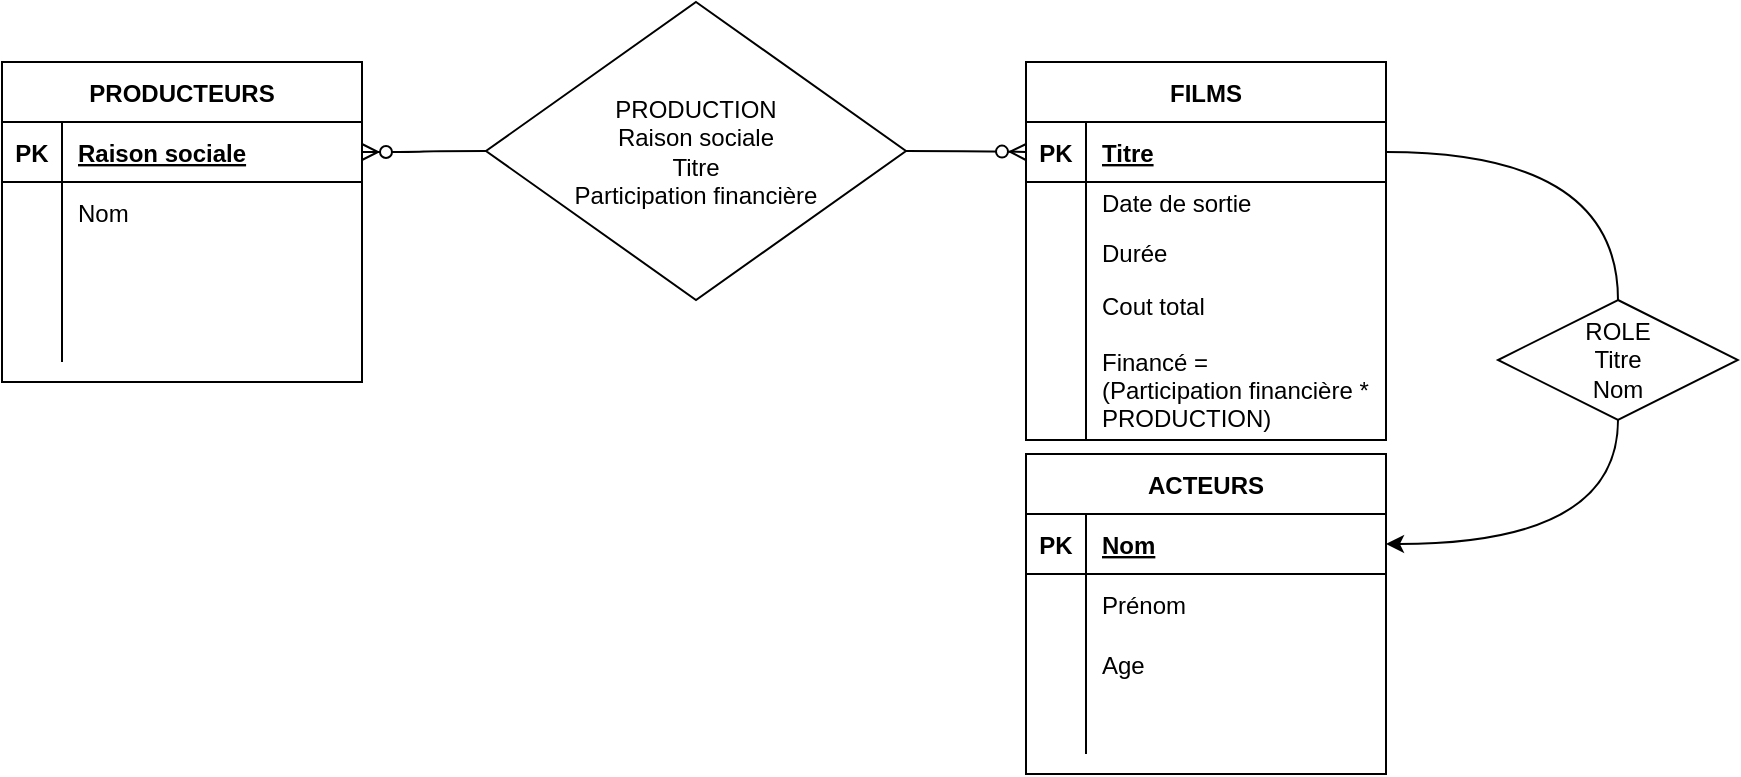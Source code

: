 <mxfile version="15.4.3" type="github"><diagram id="iCV7JdgfxzH_v-XNkGLs" name="Page-1"><mxGraphModel dx="1619" dy="1194" grid="0" gridSize="10" guides="1" tooltips="1" connect="1" arrows="1" fold="1" page="1" pageScale="1" pageWidth="1169" pageHeight="827" background="none" math="0" shadow="0"><root><mxCell id="0"/><mxCell id="1" parent="0"/><mxCell id="sq3SEJ69FdNcTsCvUFaJ-17" value="FILMS" style="shape=table;startSize=30;container=1;collapsible=1;childLayout=tableLayout;fixedRows=1;rowLines=0;fontStyle=1;align=center;resizeLast=1;" parent="1" vertex="1"><mxGeometry x="525" y="36" width="180" height="189" as="geometry"/></mxCell><mxCell id="sq3SEJ69FdNcTsCvUFaJ-18" value="" style="shape=partialRectangle;collapsible=0;dropTarget=0;pointerEvents=0;fillColor=none;top=0;left=0;bottom=1;right=0;points=[[0,0.5],[1,0.5]];portConstraint=eastwest;" parent="sq3SEJ69FdNcTsCvUFaJ-17" vertex="1"><mxGeometry y="30" width="180" height="30" as="geometry"/></mxCell><mxCell id="sq3SEJ69FdNcTsCvUFaJ-19" value="PK" style="shape=partialRectangle;connectable=0;fillColor=none;top=0;left=0;bottom=0;right=0;fontStyle=1;overflow=hidden;" parent="sq3SEJ69FdNcTsCvUFaJ-18" vertex="1"><mxGeometry width="30" height="30" as="geometry"><mxRectangle width="30" height="30" as="alternateBounds"/></mxGeometry></mxCell><mxCell id="sq3SEJ69FdNcTsCvUFaJ-20" value="Titre" style="shape=partialRectangle;connectable=0;fillColor=none;top=0;left=0;bottom=0;right=0;align=left;spacingLeft=6;fontStyle=5;overflow=hidden;" parent="sq3SEJ69FdNcTsCvUFaJ-18" vertex="1"><mxGeometry x="30" width="150" height="30" as="geometry"><mxRectangle width="150" height="30" as="alternateBounds"/></mxGeometry></mxCell><mxCell id="sq3SEJ69FdNcTsCvUFaJ-21" value="" style="shape=partialRectangle;collapsible=0;dropTarget=0;pointerEvents=0;fillColor=none;top=0;left=0;bottom=0;right=0;points=[[0,0.5],[1,0.5]];portConstraint=eastwest;" parent="sq3SEJ69FdNcTsCvUFaJ-17" vertex="1"><mxGeometry y="60" width="180" height="20" as="geometry"/></mxCell><mxCell id="sq3SEJ69FdNcTsCvUFaJ-22" value="" style="shape=partialRectangle;connectable=0;fillColor=none;top=0;left=0;bottom=0;right=0;editable=1;overflow=hidden;" parent="sq3SEJ69FdNcTsCvUFaJ-21" vertex="1"><mxGeometry width="30" height="20" as="geometry"><mxRectangle width="30" height="20" as="alternateBounds"/></mxGeometry></mxCell><mxCell id="sq3SEJ69FdNcTsCvUFaJ-23" value="Date de sortie" style="shape=partialRectangle;connectable=0;fillColor=none;top=0;left=0;bottom=0;right=0;align=left;spacingLeft=6;overflow=hidden;" parent="sq3SEJ69FdNcTsCvUFaJ-21" vertex="1"><mxGeometry x="30" width="150" height="20" as="geometry"><mxRectangle width="150" height="20" as="alternateBounds"/></mxGeometry></mxCell><mxCell id="sq3SEJ69FdNcTsCvUFaJ-24" value="" style="shape=partialRectangle;collapsible=0;dropTarget=0;pointerEvents=0;fillColor=none;top=0;left=0;bottom=0;right=0;points=[[0,0.5],[1,0.5]];portConstraint=eastwest;" parent="sq3SEJ69FdNcTsCvUFaJ-17" vertex="1"><mxGeometry y="80" width="180" height="30" as="geometry"/></mxCell><mxCell id="sq3SEJ69FdNcTsCvUFaJ-25" value="" style="shape=partialRectangle;connectable=0;fillColor=none;top=0;left=0;bottom=0;right=0;editable=1;overflow=hidden;" parent="sq3SEJ69FdNcTsCvUFaJ-24" vertex="1"><mxGeometry width="30" height="30" as="geometry"><mxRectangle width="30" height="30" as="alternateBounds"/></mxGeometry></mxCell><mxCell id="sq3SEJ69FdNcTsCvUFaJ-26" value="Durée" style="shape=partialRectangle;connectable=0;fillColor=none;top=0;left=0;bottom=0;right=0;align=left;spacingLeft=6;overflow=hidden;" parent="sq3SEJ69FdNcTsCvUFaJ-24" vertex="1"><mxGeometry x="30" width="150" height="30" as="geometry"><mxRectangle width="150" height="30" as="alternateBounds"/></mxGeometry></mxCell><mxCell id="sq3SEJ69FdNcTsCvUFaJ-27" value="" style="shape=partialRectangle;collapsible=0;dropTarget=0;pointerEvents=0;fillColor=none;top=0;left=0;bottom=0;right=0;points=[[0,0.5],[1,0.5]];portConstraint=eastwest;" parent="sq3SEJ69FdNcTsCvUFaJ-17" vertex="1"><mxGeometry y="110" width="180" height="79" as="geometry"/></mxCell><mxCell id="sq3SEJ69FdNcTsCvUFaJ-28" value="" style="shape=partialRectangle;connectable=0;fillColor=none;top=0;left=0;bottom=0;right=0;editable=1;overflow=hidden;" parent="sq3SEJ69FdNcTsCvUFaJ-27" vertex="1"><mxGeometry width="30" height="79" as="geometry"><mxRectangle width="30" height="79" as="alternateBounds"/></mxGeometry></mxCell><mxCell id="sq3SEJ69FdNcTsCvUFaJ-29" value="Cout total &#10;&#10;Financé = &#10;(Participation financière *&#10;PRODUCTION)" style="shape=partialRectangle;connectable=0;fillColor=none;top=0;left=0;bottom=0;right=0;align=left;spacingLeft=6;overflow=hidden;" parent="sq3SEJ69FdNcTsCvUFaJ-27" vertex="1"><mxGeometry x="30" width="150" height="79" as="geometry"><mxRectangle width="150" height="79" as="alternateBounds"/></mxGeometry></mxCell><mxCell id="sq3SEJ69FdNcTsCvUFaJ-30" value="ACTEURS" style="shape=table;startSize=30;container=1;collapsible=1;childLayout=tableLayout;fixedRows=1;rowLines=0;fontStyle=1;align=center;resizeLast=1;" parent="1" vertex="1"><mxGeometry x="525" y="232" width="180" height="160" as="geometry"/></mxCell><mxCell id="sq3SEJ69FdNcTsCvUFaJ-31" value="" style="shape=partialRectangle;collapsible=0;dropTarget=0;pointerEvents=0;fillColor=none;top=0;left=0;bottom=1;right=0;points=[[0,0.5],[1,0.5]];portConstraint=eastwest;" parent="sq3SEJ69FdNcTsCvUFaJ-30" vertex="1"><mxGeometry y="30" width="180" height="30" as="geometry"/></mxCell><mxCell id="sq3SEJ69FdNcTsCvUFaJ-32" value="PK" style="shape=partialRectangle;connectable=0;fillColor=none;top=0;left=0;bottom=0;right=0;fontStyle=1;overflow=hidden;" parent="sq3SEJ69FdNcTsCvUFaJ-31" vertex="1"><mxGeometry width="30" height="30" as="geometry"><mxRectangle width="30" height="30" as="alternateBounds"/></mxGeometry></mxCell><mxCell id="sq3SEJ69FdNcTsCvUFaJ-33" value="Nom" style="shape=partialRectangle;connectable=0;fillColor=none;top=0;left=0;bottom=0;right=0;align=left;spacingLeft=6;fontStyle=5;overflow=hidden;" parent="sq3SEJ69FdNcTsCvUFaJ-31" vertex="1"><mxGeometry x="30" width="150" height="30" as="geometry"><mxRectangle width="150" height="30" as="alternateBounds"/></mxGeometry></mxCell><mxCell id="sq3SEJ69FdNcTsCvUFaJ-34" value="" style="shape=partialRectangle;collapsible=0;dropTarget=0;pointerEvents=0;fillColor=none;top=0;left=0;bottom=0;right=0;points=[[0,0.5],[1,0.5]];portConstraint=eastwest;" parent="sq3SEJ69FdNcTsCvUFaJ-30" vertex="1"><mxGeometry y="60" width="180" height="30" as="geometry"/></mxCell><mxCell id="sq3SEJ69FdNcTsCvUFaJ-35" value="" style="shape=partialRectangle;connectable=0;fillColor=none;top=0;left=0;bottom=0;right=0;editable=1;overflow=hidden;" parent="sq3SEJ69FdNcTsCvUFaJ-34" vertex="1"><mxGeometry width="30" height="30" as="geometry"><mxRectangle width="30" height="30" as="alternateBounds"/></mxGeometry></mxCell><mxCell id="sq3SEJ69FdNcTsCvUFaJ-36" value="Prénom" style="shape=partialRectangle;connectable=0;fillColor=none;top=0;left=0;bottom=0;right=0;align=left;spacingLeft=6;overflow=hidden;" parent="sq3SEJ69FdNcTsCvUFaJ-34" vertex="1"><mxGeometry x="30" width="150" height="30" as="geometry"><mxRectangle width="150" height="30" as="alternateBounds"/></mxGeometry></mxCell><mxCell id="sq3SEJ69FdNcTsCvUFaJ-37" value="" style="shape=partialRectangle;collapsible=0;dropTarget=0;pointerEvents=0;fillColor=none;top=0;left=0;bottom=0;right=0;points=[[0,0.5],[1,0.5]];portConstraint=eastwest;" parent="sq3SEJ69FdNcTsCvUFaJ-30" vertex="1"><mxGeometry y="90" width="180" height="30" as="geometry"/></mxCell><mxCell id="sq3SEJ69FdNcTsCvUFaJ-38" value="" style="shape=partialRectangle;connectable=0;fillColor=none;top=0;left=0;bottom=0;right=0;editable=1;overflow=hidden;" parent="sq3SEJ69FdNcTsCvUFaJ-37" vertex="1"><mxGeometry width="30" height="30" as="geometry"><mxRectangle width="30" height="30" as="alternateBounds"/></mxGeometry></mxCell><mxCell id="sq3SEJ69FdNcTsCvUFaJ-39" value="Age" style="shape=partialRectangle;connectable=0;fillColor=none;top=0;left=0;bottom=0;right=0;align=left;spacingLeft=6;overflow=hidden;autosize=0;shadow=0;" parent="sq3SEJ69FdNcTsCvUFaJ-37" vertex="1"><mxGeometry x="30" width="150" height="30" as="geometry"><mxRectangle width="150" height="30" as="alternateBounds"/></mxGeometry></mxCell><mxCell id="sq3SEJ69FdNcTsCvUFaJ-40" value="" style="shape=partialRectangle;collapsible=0;dropTarget=0;pointerEvents=0;fillColor=none;top=0;left=0;bottom=0;right=0;points=[[0,0.5],[1,0.5]];portConstraint=eastwest;" parent="sq3SEJ69FdNcTsCvUFaJ-30" vertex="1"><mxGeometry y="120" width="180" height="30" as="geometry"/></mxCell><mxCell id="sq3SEJ69FdNcTsCvUFaJ-41" value="" style="shape=partialRectangle;connectable=0;fillColor=none;top=0;left=0;bottom=0;right=0;editable=1;overflow=hidden;" parent="sq3SEJ69FdNcTsCvUFaJ-40" vertex="1"><mxGeometry width="30" height="30" as="geometry"><mxRectangle width="30" height="30" as="alternateBounds"/></mxGeometry></mxCell><mxCell id="sq3SEJ69FdNcTsCvUFaJ-42" value="" style="shape=partialRectangle;connectable=0;fillColor=none;top=0;left=0;bottom=0;right=0;align=left;spacingLeft=6;overflow=hidden;" parent="sq3SEJ69FdNcTsCvUFaJ-40" vertex="1"><mxGeometry x="30" width="150" height="30" as="geometry"><mxRectangle width="150" height="30" as="alternateBounds"/></mxGeometry></mxCell><mxCell id="sq3SEJ69FdNcTsCvUFaJ-43" value="PRODUCTEURS" style="shape=table;startSize=30;container=1;collapsible=1;childLayout=tableLayout;fixedRows=1;rowLines=0;fontStyle=1;align=center;resizeLast=1;" parent="1" vertex="1"><mxGeometry x="13" y="36" width="180" height="160" as="geometry"/></mxCell><mxCell id="sq3SEJ69FdNcTsCvUFaJ-44" value="" style="shape=partialRectangle;collapsible=0;dropTarget=0;pointerEvents=0;fillColor=none;top=0;left=0;bottom=1;right=0;points=[[0,0.5],[1,0.5]];portConstraint=eastwest;" parent="sq3SEJ69FdNcTsCvUFaJ-43" vertex="1"><mxGeometry y="30" width="180" height="30" as="geometry"/></mxCell><mxCell id="sq3SEJ69FdNcTsCvUFaJ-45" value="PK" style="shape=partialRectangle;connectable=0;fillColor=none;top=0;left=0;bottom=0;right=0;fontStyle=1;overflow=hidden;" parent="sq3SEJ69FdNcTsCvUFaJ-44" vertex="1"><mxGeometry width="30" height="30" as="geometry"><mxRectangle width="30" height="30" as="alternateBounds"/></mxGeometry></mxCell><mxCell id="sq3SEJ69FdNcTsCvUFaJ-46" value="Raison sociale" style="shape=partialRectangle;connectable=0;fillColor=none;top=0;left=0;bottom=0;right=0;align=left;spacingLeft=6;fontStyle=5;overflow=hidden;" parent="sq3SEJ69FdNcTsCvUFaJ-44" vertex="1"><mxGeometry x="30" width="150" height="30" as="geometry"><mxRectangle width="150" height="30" as="alternateBounds"/></mxGeometry></mxCell><mxCell id="sq3SEJ69FdNcTsCvUFaJ-47" value="" style="shape=partialRectangle;collapsible=0;dropTarget=0;pointerEvents=0;fillColor=none;top=0;left=0;bottom=0;right=0;points=[[0,0.5],[1,0.5]];portConstraint=eastwest;" parent="sq3SEJ69FdNcTsCvUFaJ-43" vertex="1"><mxGeometry y="60" width="180" height="30" as="geometry"/></mxCell><mxCell id="sq3SEJ69FdNcTsCvUFaJ-48" value="" style="shape=partialRectangle;connectable=0;fillColor=none;top=0;left=0;bottom=0;right=0;editable=1;overflow=hidden;" parent="sq3SEJ69FdNcTsCvUFaJ-47" vertex="1"><mxGeometry width="30" height="30" as="geometry"><mxRectangle width="30" height="30" as="alternateBounds"/></mxGeometry></mxCell><mxCell id="sq3SEJ69FdNcTsCvUFaJ-49" value="Nom" style="shape=partialRectangle;connectable=0;fillColor=none;top=0;left=0;bottom=0;right=0;align=left;spacingLeft=6;overflow=hidden;" parent="sq3SEJ69FdNcTsCvUFaJ-47" vertex="1"><mxGeometry x="30" width="150" height="30" as="geometry"><mxRectangle width="150" height="30" as="alternateBounds"/></mxGeometry></mxCell><mxCell id="sq3SEJ69FdNcTsCvUFaJ-50" value="" style="shape=partialRectangle;collapsible=0;dropTarget=0;pointerEvents=0;fillColor=none;top=0;left=0;bottom=0;right=0;points=[[0,0.5],[1,0.5]];portConstraint=eastwest;" parent="sq3SEJ69FdNcTsCvUFaJ-43" vertex="1"><mxGeometry y="90" width="180" height="30" as="geometry"/></mxCell><mxCell id="sq3SEJ69FdNcTsCvUFaJ-51" value="" style="shape=partialRectangle;connectable=0;fillColor=none;top=0;left=0;bottom=0;right=0;editable=1;overflow=hidden;" parent="sq3SEJ69FdNcTsCvUFaJ-50" vertex="1"><mxGeometry width="30" height="30" as="geometry"><mxRectangle width="30" height="30" as="alternateBounds"/></mxGeometry></mxCell><mxCell id="sq3SEJ69FdNcTsCvUFaJ-52" value="" style="shape=partialRectangle;connectable=0;fillColor=none;top=0;left=0;bottom=0;right=0;align=left;spacingLeft=6;overflow=hidden;" parent="sq3SEJ69FdNcTsCvUFaJ-50" vertex="1"><mxGeometry x="30" width="150" height="30" as="geometry"><mxRectangle width="150" height="30" as="alternateBounds"/></mxGeometry></mxCell><mxCell id="sq3SEJ69FdNcTsCvUFaJ-53" value="" style="shape=partialRectangle;collapsible=0;dropTarget=0;pointerEvents=0;fillColor=none;top=0;left=0;bottom=0;right=0;points=[[0,0.5],[1,0.5]];portConstraint=eastwest;" parent="sq3SEJ69FdNcTsCvUFaJ-43" vertex="1"><mxGeometry y="120" width="180" height="30" as="geometry"/></mxCell><mxCell id="sq3SEJ69FdNcTsCvUFaJ-54" value="" style="shape=partialRectangle;connectable=0;fillColor=none;top=0;left=0;bottom=0;right=0;editable=1;overflow=hidden;" parent="sq3SEJ69FdNcTsCvUFaJ-53" vertex="1"><mxGeometry width="30" height="30" as="geometry"><mxRectangle width="30" height="30" as="alternateBounds"/></mxGeometry></mxCell><mxCell id="sq3SEJ69FdNcTsCvUFaJ-55" value="" style="shape=partialRectangle;connectable=0;fillColor=none;top=0;left=0;bottom=0;right=0;align=left;spacingLeft=6;overflow=hidden;" parent="sq3SEJ69FdNcTsCvUFaJ-53" vertex="1"><mxGeometry x="30" width="150" height="30" as="geometry"><mxRectangle width="150" height="30" as="alternateBounds"/></mxGeometry></mxCell><mxCell id="sq3SEJ69FdNcTsCvUFaJ-58" style="edgeStyle=orthogonalEdgeStyle;orthogonalLoop=1;jettySize=auto;html=1;exitX=0.5;exitY=1;exitDx=0;exitDy=0;startArrow=none;curved=1;" parent="1" source="sq3SEJ69FdNcTsCvUFaJ-56" target="sq3SEJ69FdNcTsCvUFaJ-31" edge="1"><mxGeometry relative="1" as="geometry"/></mxCell><mxCell id="sq3SEJ69FdNcTsCvUFaJ-56" value="ROLE&lt;br&gt;Titre&lt;br&gt;Nom" style="shape=rhombus;perimeter=rhombusPerimeter;whiteSpace=wrap;html=1;align=center;shadow=0;" parent="1" vertex="1"><mxGeometry x="761" y="155" width="120" height="60" as="geometry"/></mxCell><mxCell id="sq3SEJ69FdNcTsCvUFaJ-59" value="" style="edgeStyle=orthogonalEdgeStyle;orthogonalLoop=1;jettySize=auto;html=1;exitX=1;exitY=0.5;exitDx=0;exitDy=0;endArrow=none;curved=1;" parent="1" source="sq3SEJ69FdNcTsCvUFaJ-18" target="sq3SEJ69FdNcTsCvUFaJ-56" edge="1"><mxGeometry relative="1" as="geometry"><mxPoint x="250" y="155" as="sourcePoint"/><mxPoint x="540" y="155" as="targetPoint"/></mxGeometry></mxCell><mxCell id="sq3SEJ69FdNcTsCvUFaJ-101" value="" style="edgeStyle=entityRelationEdgeStyle;fontSize=12;html=1;endArrow=ERzeroToMany;endFill=1;startArrow=none;exitX=1;exitY=0.5;exitDx=0;exitDy=0;entryX=0;entryY=0.5;entryDx=0;entryDy=0;curved=1;" parent="1" source="sq3SEJ69FdNcTsCvUFaJ-100" target="sq3SEJ69FdNcTsCvUFaJ-18" edge="1"><mxGeometry width="100" height="100" relative="1" as="geometry"><mxPoint x="390" y="320" as="sourcePoint"/><mxPoint x="460" y="330" as="targetPoint"/></mxGeometry></mxCell><mxCell id="sq3SEJ69FdNcTsCvUFaJ-100" value="PRODUCTION&lt;br&gt;Raison sociale&lt;br&gt;Titre&lt;br&gt;Participation financière" style="shape=rhombus;perimeter=rhombusPerimeter;whiteSpace=wrap;html=1;align=center;shadow=0;" parent="1" vertex="1"><mxGeometry x="255" y="6" width="210" height="149" as="geometry"/></mxCell><mxCell id="sq3SEJ69FdNcTsCvUFaJ-102" value="" style="edgeStyle=entityRelationEdgeStyle;fontSize=12;html=1;endArrow=none;endFill=1;startArrow=ERzeroToMany;exitX=1;exitY=0.5;exitDx=0;exitDy=0;entryX=0;entryY=0.5;entryDx=0;entryDy=0;curved=1;" parent="1" source="sq3SEJ69FdNcTsCvUFaJ-44" target="sq3SEJ69FdNcTsCvUFaJ-100" edge="1"><mxGeometry width="100" height="100" relative="1" as="geometry"><mxPoint x="200" y="55" as="sourcePoint"/><mxPoint x="490" y="55" as="targetPoint"/></mxGeometry></mxCell></root></mxGraphModel></diagram></mxfile>